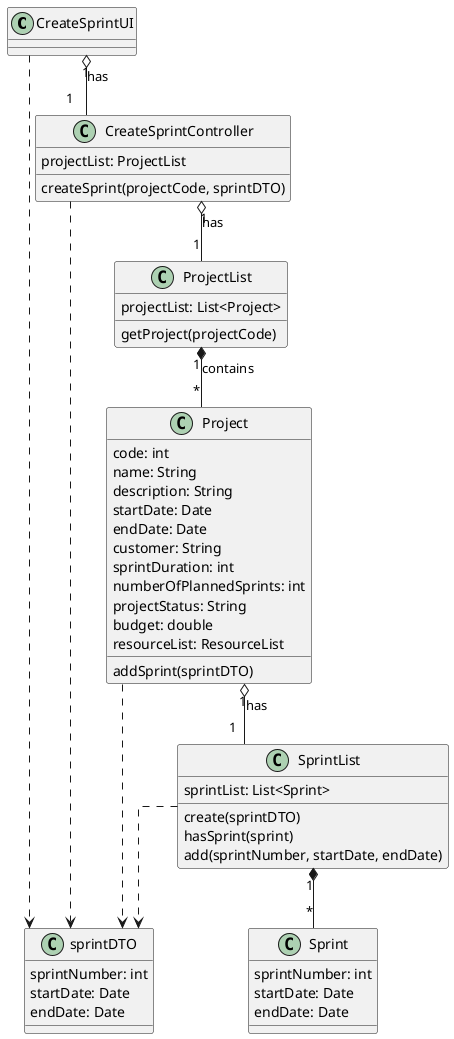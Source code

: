 @startuml

skinparam linetype ortho

class CreateSprintUI {
}

class sprintDTO {
sprintNumber: int
startDate: Date
endDate: Date
}

class CreateSprintController {
projectList: ProjectList
createSprint(projectCode, sprintDTO)
}

class ProjectList {
projectList: List<Project>
getProject(projectCode)
}

class Project {
code: int
name: String
description: String
startDate: Date
endDate: Date
customer: String
sprintDuration: int
numberOfPlannedSprints: int
projectStatus: String
budget: double
resourceList: ResourceList
addSprint(sprintDTO)
}

class SprintList {
sprintList: List<Sprint>
create(sprintDTO)
hasSprint(sprint)
add(sprintNumber, startDate, endDate)
}

class Sprint{
sprintNumber: int
startDate: Date
endDate: Date
}

CreateSprintUI "1" o--  "1" CreateSprintController: has
CreateSprintController "1" o-- "1" ProjectList: has
ProjectList "1" *-- "*" Project: contains
Project "1" o-- "1" SprintList: has
SprintList "1" *-- "*" Sprint
CreateSprintUI ..> sprintDTO
CreateSprintController ..> sprintDTO
Project ..> sprintDTO
SprintList ..> sprintDTO

@enduml